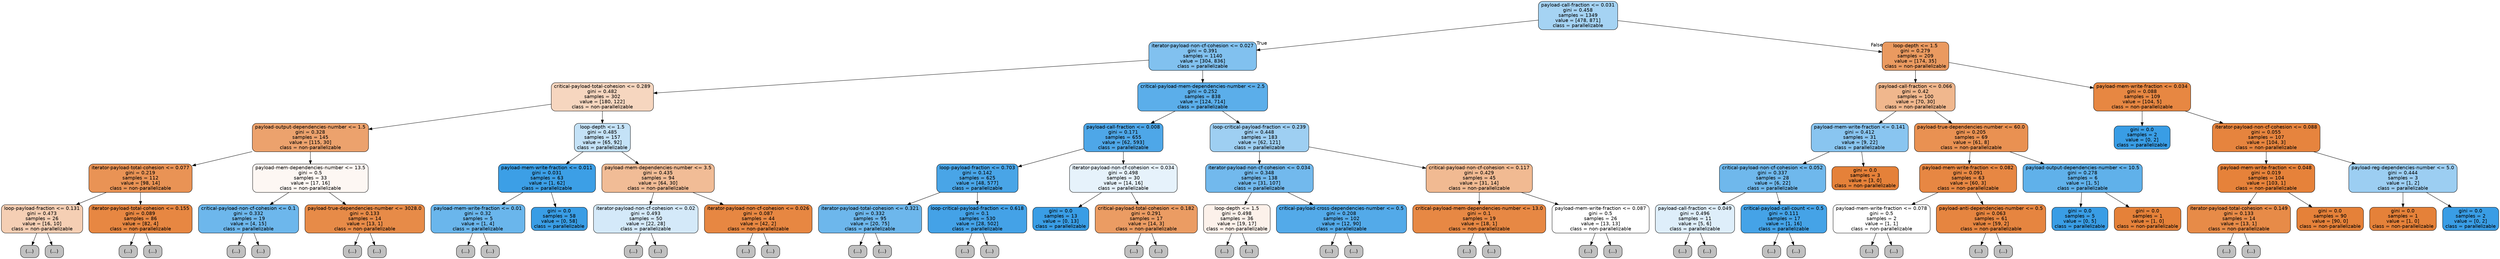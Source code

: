 digraph Tree {
node [shape=box, style="filled, rounded", color="black", fontname=helvetica] ;
edge [fontname=helvetica] ;
0 [label="payload-call-fraction <= 0.031\ngini = 0.458\nsamples = 1349\nvalue = [478, 871]\nclass = parallelizable", fillcolor="#399de573"] ;
1 [label="iterator-payload-non-cf-cohesion <= 0.027\ngini = 0.391\nsamples = 1140\nvalue = [304, 836]\nclass = parallelizable", fillcolor="#399de5a2"] ;
0 -> 1 [labeldistance=2.5, labelangle=45, headlabel="True"] ;
2 [label="critical-payload-total-cohesion <= 0.289\ngini = 0.482\nsamples = 302\nvalue = [180, 122]\nclass = non-parallelizable", fillcolor="#e5813952"] ;
1 -> 2 ;
3 [label="payload-output-dependencies-number <= 1.5\ngini = 0.328\nsamples = 145\nvalue = [115, 30]\nclass = non-parallelizable", fillcolor="#e58139bc"] ;
2 -> 3 ;
4 [label="iterator-payload-total-cohesion <= 0.077\ngini = 0.219\nsamples = 112\nvalue = [98, 14]\nclass = non-parallelizable", fillcolor="#e58139db"] ;
3 -> 4 ;
5 [label="loop-payload-fraction <= 0.131\ngini = 0.473\nsamples = 26\nvalue = [16, 10]\nclass = non-parallelizable", fillcolor="#e5813960"] ;
4 -> 5 ;
6 [label="(...)", fillcolor="#C0C0C0"] ;
5 -> 6 ;
13 [label="(...)", fillcolor="#C0C0C0"] ;
5 -> 13 ;
18 [label="iterator-payload-total-cohesion <= 0.155\ngini = 0.089\nsamples = 86\nvalue = [82, 4]\nclass = non-parallelizable", fillcolor="#e58139f3"] ;
4 -> 18 ;
19 [label="(...)", fillcolor="#C0C0C0"] ;
18 -> 19 ;
24 [label="(...)", fillcolor="#C0C0C0"] ;
18 -> 24 ;
29 [label="payload-mem-dependencies-number <= 13.5\ngini = 0.5\nsamples = 33\nvalue = [17, 16]\nclass = non-parallelizable", fillcolor="#e581390f"] ;
3 -> 29 ;
30 [label="critical-payload-non-cf-cohesion <= 0.1\ngini = 0.332\nsamples = 19\nvalue = [4, 15]\nclass = parallelizable", fillcolor="#399de5bb"] ;
29 -> 30 ;
31 [label="(...)", fillcolor="#C0C0C0"] ;
30 -> 31 ;
34 [label="(...)", fillcolor="#C0C0C0"] ;
30 -> 34 ;
37 [label="payload-true-dependencies-number <= 3028.0\ngini = 0.133\nsamples = 14\nvalue = [13, 1]\nclass = non-parallelizable", fillcolor="#e58139eb"] ;
29 -> 37 ;
38 [label="(...)", fillcolor="#C0C0C0"] ;
37 -> 38 ;
39 [label="(...)", fillcolor="#C0C0C0"] ;
37 -> 39 ;
40 [label="loop-depth <= 1.5\ngini = 0.485\nsamples = 157\nvalue = [65, 92]\nclass = parallelizable", fillcolor="#399de54b"] ;
2 -> 40 ;
41 [label="payload-mem-write-fraction <= 0.011\ngini = 0.031\nsamples = 63\nvalue = [1, 62]\nclass = parallelizable", fillcolor="#399de5fb"] ;
40 -> 41 ;
42 [label="payload-mem-write-fraction <= 0.01\ngini = 0.32\nsamples = 5\nvalue = [1, 4]\nclass = parallelizable", fillcolor="#399de5bf"] ;
41 -> 42 ;
43 [label="(...)", fillcolor="#C0C0C0"] ;
42 -> 43 ;
44 [label="(...)", fillcolor="#C0C0C0"] ;
42 -> 44 ;
45 [label="gini = 0.0\nsamples = 58\nvalue = [0, 58]\nclass = parallelizable", fillcolor="#399de5ff"] ;
41 -> 45 ;
46 [label="payload-mem-dependencies-number <= 3.5\ngini = 0.435\nsamples = 94\nvalue = [64, 30]\nclass = non-parallelizable", fillcolor="#e5813987"] ;
40 -> 46 ;
47 [label="iterator-payload-non-cf-cohesion <= 0.02\ngini = 0.493\nsamples = 50\nvalue = [22, 28]\nclass = parallelizable", fillcolor="#399de537"] ;
46 -> 47 ;
48 [label="(...)", fillcolor="#C0C0C0"] ;
47 -> 48 ;
57 [label="(...)", fillcolor="#C0C0C0"] ;
47 -> 57 ;
68 [label="iterator-payload-non-cf-cohesion <= 0.026\ngini = 0.087\nsamples = 44\nvalue = [42, 2]\nclass = non-parallelizable", fillcolor="#e58139f3"] ;
46 -> 68 ;
69 [label="(...)", fillcolor="#C0C0C0"] ;
68 -> 69 ;
74 [label="(...)", fillcolor="#C0C0C0"] ;
68 -> 74 ;
75 [label="critical-payload-mem-dependencies-number <= 2.5\ngini = 0.252\nsamples = 838\nvalue = [124, 714]\nclass = parallelizable", fillcolor="#399de5d3"] ;
1 -> 75 ;
76 [label="payload-call-fraction <= 0.008\ngini = 0.171\nsamples = 655\nvalue = [62, 593]\nclass = parallelizable", fillcolor="#399de5e4"] ;
75 -> 76 ;
77 [label="loop-payload-fraction <= 0.703\ngini = 0.142\nsamples = 625\nvalue = [48, 577]\nclass = parallelizable", fillcolor="#399de5ea"] ;
76 -> 77 ;
78 [label="iterator-payload-total-cohesion <= 0.321\ngini = 0.332\nsamples = 95\nvalue = [20, 75]\nclass = parallelizable", fillcolor="#399de5bb"] ;
77 -> 78 ;
79 [label="(...)", fillcolor="#C0C0C0"] ;
78 -> 79 ;
84 [label="(...)", fillcolor="#C0C0C0"] ;
78 -> 84 ;
105 [label="loop-critical-payload-fraction <= 0.618\ngini = 0.1\nsamples = 530\nvalue = [28, 502]\nclass = parallelizable", fillcolor="#399de5f1"] ;
77 -> 105 ;
106 [label="(...)", fillcolor="#C0C0C0"] ;
105 -> 106 ;
177 [label="(...)", fillcolor="#C0C0C0"] ;
105 -> 177 ;
178 [label="iterator-payload-non-cf-cohesion <= 0.034\ngini = 0.498\nsamples = 30\nvalue = [14, 16]\nclass = parallelizable", fillcolor="#399de520"] ;
76 -> 178 ;
179 [label="gini = 0.0\nsamples = 13\nvalue = [0, 13]\nclass = parallelizable", fillcolor="#399de5ff"] ;
178 -> 179 ;
180 [label="critical-payload-total-cohesion <= 0.182\ngini = 0.291\nsamples = 17\nvalue = [14, 3]\nclass = non-parallelizable", fillcolor="#e58139c8"] ;
178 -> 180 ;
181 [label="(...)", fillcolor="#C0C0C0"] ;
180 -> 181 ;
182 [label="(...)", fillcolor="#C0C0C0"] ;
180 -> 182 ;
185 [label="loop-critical-payload-fraction <= 0.239\ngini = 0.448\nsamples = 183\nvalue = [62, 121]\nclass = parallelizable", fillcolor="#399de57c"] ;
75 -> 185 ;
186 [label="iterator-payload-non-cf-cohesion <= 0.034\ngini = 0.348\nsamples = 138\nvalue = [31, 107]\nclass = parallelizable", fillcolor="#399de5b5"] ;
185 -> 186 ;
187 [label="loop-depth <= 1.5\ngini = 0.498\nsamples = 36\nvalue = [19, 17]\nclass = non-parallelizable", fillcolor="#e581391b"] ;
186 -> 187 ;
188 [label="(...)", fillcolor="#C0C0C0"] ;
187 -> 188 ;
191 [label="(...)", fillcolor="#C0C0C0"] ;
187 -> 191 ;
198 [label="critical-payload-cross-dependencies-number <= 0.5\ngini = 0.208\nsamples = 102\nvalue = [12, 90]\nclass = parallelizable", fillcolor="#399de5dd"] ;
186 -> 198 ;
199 [label="(...)", fillcolor="#C0C0C0"] ;
198 -> 199 ;
214 [label="(...)", fillcolor="#C0C0C0"] ;
198 -> 214 ;
217 [label="critical-payload-non-cf-cohesion <= 0.117\ngini = 0.429\nsamples = 45\nvalue = [31, 14]\nclass = non-parallelizable", fillcolor="#e581398c"] ;
185 -> 217 ;
218 [label="critical-payload-mem-dependencies-number <= 13.0\ngini = 0.1\nsamples = 19\nvalue = [18, 1]\nclass = non-parallelizable", fillcolor="#e58139f1"] ;
217 -> 218 ;
219 [label="(...)", fillcolor="#C0C0C0"] ;
218 -> 219 ;
220 [label="(...)", fillcolor="#C0C0C0"] ;
218 -> 220 ;
223 [label="payload-mem-write-fraction <= 0.087\ngini = 0.5\nsamples = 26\nvalue = [13, 13]\nclass = non-parallelizable", fillcolor="#e5813900"] ;
217 -> 223 ;
224 [label="(...)", fillcolor="#C0C0C0"] ;
223 -> 224 ;
237 [label="(...)", fillcolor="#C0C0C0"] ;
223 -> 237 ;
238 [label="loop-depth <= 1.5\ngini = 0.279\nsamples = 209\nvalue = [174, 35]\nclass = non-parallelizable", fillcolor="#e58139cc"] ;
0 -> 238 [labeldistance=2.5, labelangle=-45, headlabel="False"] ;
239 [label="payload-call-fraction <= 0.066\ngini = 0.42\nsamples = 100\nvalue = [70, 30]\nclass = non-parallelizable", fillcolor="#e5813992"] ;
238 -> 239 ;
240 [label="payload-mem-write-fraction <= 0.141\ngini = 0.412\nsamples = 31\nvalue = [9, 22]\nclass = parallelizable", fillcolor="#399de597"] ;
239 -> 240 ;
241 [label="critical-payload-non-cf-cohesion <= 0.052\ngini = 0.337\nsamples = 28\nvalue = [6, 22]\nclass = parallelizable", fillcolor="#399de5b9"] ;
240 -> 241 ;
242 [label="payload-call-fraction <= 0.049\ngini = 0.496\nsamples = 11\nvalue = [5, 6]\nclass = parallelizable", fillcolor="#399de52a"] ;
241 -> 242 ;
243 [label="(...)", fillcolor="#C0C0C0"] ;
242 -> 243 ;
248 [label="(...)", fillcolor="#C0C0C0"] ;
242 -> 248 ;
249 [label="critical-payload-call-count <= 0.5\ngini = 0.111\nsamples = 17\nvalue = [1, 16]\nclass = parallelizable", fillcolor="#399de5ef"] ;
241 -> 249 ;
250 [label="(...)", fillcolor="#C0C0C0"] ;
249 -> 250 ;
251 [label="(...)", fillcolor="#C0C0C0"] ;
249 -> 251 ;
254 [label="gini = 0.0\nsamples = 3\nvalue = [3, 0]\nclass = non-parallelizable", fillcolor="#e58139ff"] ;
240 -> 254 ;
255 [label="payload-true-dependencies-number <= 60.0\ngini = 0.205\nsamples = 69\nvalue = [61, 8]\nclass = non-parallelizable", fillcolor="#e58139de"] ;
239 -> 255 ;
256 [label="payload-mem-write-fraction <= 0.082\ngini = 0.091\nsamples = 63\nvalue = [60, 3]\nclass = non-parallelizable", fillcolor="#e58139f2"] ;
255 -> 256 ;
257 [label="payload-mem-write-fraction <= 0.078\ngini = 0.5\nsamples = 2\nvalue = [1, 1]\nclass = non-parallelizable", fillcolor="#e5813900"] ;
256 -> 257 ;
258 [label="(...)", fillcolor="#C0C0C0"] ;
257 -> 258 ;
259 [label="(...)", fillcolor="#C0C0C0"] ;
257 -> 259 ;
260 [label="payload-anti-dependencies-number <= 0.5\ngini = 0.063\nsamples = 61\nvalue = [59, 2]\nclass = non-parallelizable", fillcolor="#e58139f6"] ;
256 -> 260 ;
261 [label="(...)", fillcolor="#C0C0C0"] ;
260 -> 261 ;
266 [label="(...)", fillcolor="#C0C0C0"] ;
260 -> 266 ;
269 [label="payload-output-dependencies-number <= 10.5\ngini = 0.278\nsamples = 6\nvalue = [1, 5]\nclass = parallelizable", fillcolor="#399de5cc"] ;
255 -> 269 ;
270 [label="gini = 0.0\nsamples = 5\nvalue = [0, 5]\nclass = parallelizable", fillcolor="#399de5ff"] ;
269 -> 270 ;
271 [label="gini = 0.0\nsamples = 1\nvalue = [1, 0]\nclass = non-parallelizable", fillcolor="#e58139ff"] ;
269 -> 271 ;
272 [label="payload-mem-write-fraction <= 0.034\ngini = 0.088\nsamples = 109\nvalue = [104, 5]\nclass = non-parallelizable", fillcolor="#e58139f3"] ;
238 -> 272 ;
273 [label="gini = 0.0\nsamples = 2\nvalue = [0, 2]\nclass = parallelizable", fillcolor="#399de5ff"] ;
272 -> 273 ;
274 [label="iterator-payload-non-cf-cohesion <= 0.088\ngini = 0.055\nsamples = 107\nvalue = [104, 3]\nclass = non-parallelizable", fillcolor="#e58139f8"] ;
272 -> 274 ;
275 [label="payload-mem-write-fraction <= 0.048\ngini = 0.019\nsamples = 104\nvalue = [103, 1]\nclass = non-parallelizable", fillcolor="#e58139fd"] ;
274 -> 275 ;
276 [label="iterator-payload-total-cohesion <= 0.149\ngini = 0.133\nsamples = 14\nvalue = [13, 1]\nclass = non-parallelizable", fillcolor="#e58139eb"] ;
275 -> 276 ;
277 [label="(...)", fillcolor="#C0C0C0"] ;
276 -> 277 ;
278 [label="(...)", fillcolor="#C0C0C0"] ;
276 -> 278 ;
279 [label="gini = 0.0\nsamples = 90\nvalue = [90, 0]\nclass = non-parallelizable", fillcolor="#e58139ff"] ;
275 -> 279 ;
280 [label="payload-reg-dependencies-number <= 5.0\ngini = 0.444\nsamples = 3\nvalue = [1, 2]\nclass = parallelizable", fillcolor="#399de57f"] ;
274 -> 280 ;
281 [label="gini = 0.0\nsamples = 1\nvalue = [1, 0]\nclass = non-parallelizable", fillcolor="#e58139ff"] ;
280 -> 281 ;
282 [label="gini = 0.0\nsamples = 2\nvalue = [0, 2]\nclass = parallelizable", fillcolor="#399de5ff"] ;
280 -> 282 ;
}